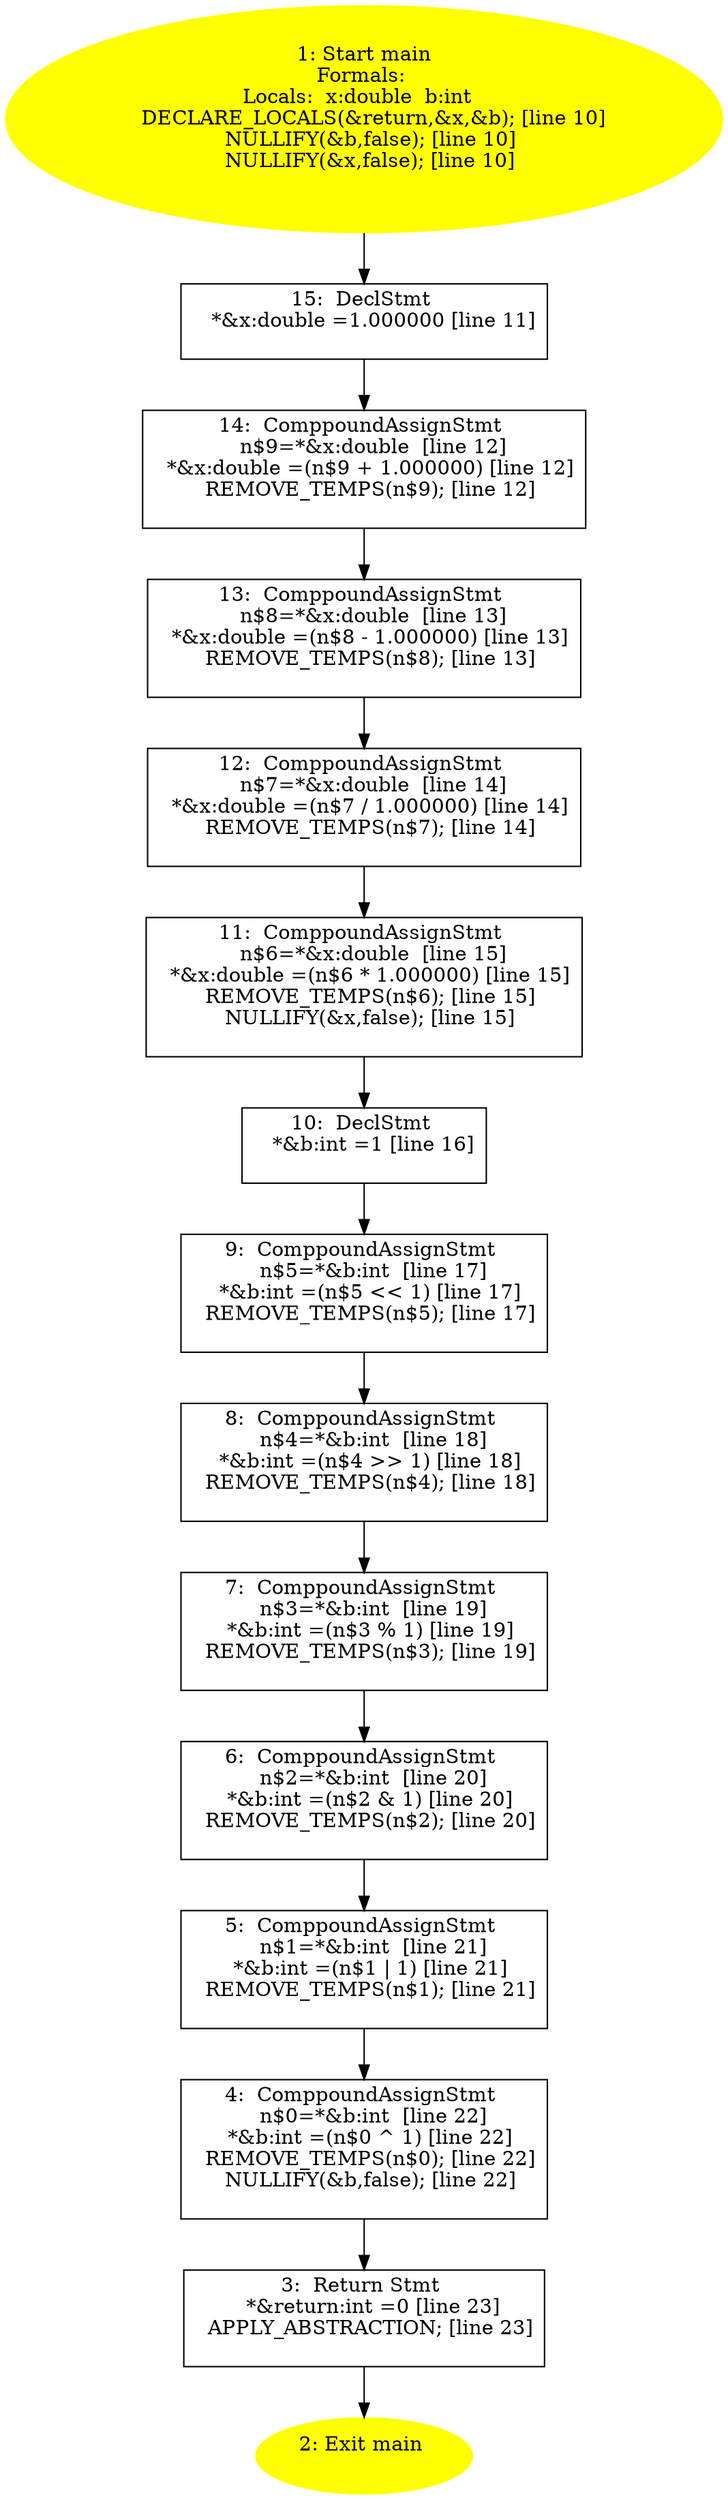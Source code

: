 digraph iCFG {
15 [label="15:  DeclStmt \n   *&x:double =1.000000 [line 11]\n " shape="box"]
	

	 15 -> 14 ;
14 [label="14:  ComppoundAssignStmt \n   n$9=*&x:double  [line 12]\n  *&x:double =(n$9 + 1.000000) [line 12]\n  REMOVE_TEMPS(n$9); [line 12]\n " shape="box"]
	

	 14 -> 13 ;
13 [label="13:  ComppoundAssignStmt \n   n$8=*&x:double  [line 13]\n  *&x:double =(n$8 - 1.000000) [line 13]\n  REMOVE_TEMPS(n$8); [line 13]\n " shape="box"]
	

	 13 -> 12 ;
12 [label="12:  ComppoundAssignStmt \n   n$7=*&x:double  [line 14]\n  *&x:double =(n$7 / 1.000000) [line 14]\n  REMOVE_TEMPS(n$7); [line 14]\n " shape="box"]
	

	 12 -> 11 ;
11 [label="11:  ComppoundAssignStmt \n   n$6=*&x:double  [line 15]\n  *&x:double =(n$6 * 1.000000) [line 15]\n  REMOVE_TEMPS(n$6); [line 15]\n  NULLIFY(&x,false); [line 15]\n " shape="box"]
	

	 11 -> 10 ;
10 [label="10:  DeclStmt \n   *&b:int =1 [line 16]\n " shape="box"]
	

	 10 -> 9 ;
9 [label="9:  ComppoundAssignStmt \n   n$5=*&b:int  [line 17]\n  *&b:int =(n$5 << 1) [line 17]\n  REMOVE_TEMPS(n$5); [line 17]\n " shape="box"]
	

	 9 -> 8 ;
8 [label="8:  ComppoundAssignStmt \n   n$4=*&b:int  [line 18]\n  *&b:int =(n$4 >> 1) [line 18]\n  REMOVE_TEMPS(n$4); [line 18]\n " shape="box"]
	

	 8 -> 7 ;
7 [label="7:  ComppoundAssignStmt \n   n$3=*&b:int  [line 19]\n  *&b:int =(n$3 % 1) [line 19]\n  REMOVE_TEMPS(n$3); [line 19]\n " shape="box"]
	

	 7 -> 6 ;
6 [label="6:  ComppoundAssignStmt \n   n$2=*&b:int  [line 20]\n  *&b:int =(n$2 & 1) [line 20]\n  REMOVE_TEMPS(n$2); [line 20]\n " shape="box"]
	

	 6 -> 5 ;
5 [label="5:  ComppoundAssignStmt \n   n$1=*&b:int  [line 21]\n  *&b:int =(n$1 | 1) [line 21]\n  REMOVE_TEMPS(n$1); [line 21]\n " shape="box"]
	

	 5 -> 4 ;
4 [label="4:  ComppoundAssignStmt \n   n$0=*&b:int  [line 22]\n  *&b:int =(n$0 ^ 1) [line 22]\n  REMOVE_TEMPS(n$0); [line 22]\n  NULLIFY(&b,false); [line 22]\n " shape="box"]
	

	 4 -> 3 ;
3 [label="3:  Return Stmt \n   *&return:int =0 [line 23]\n  APPLY_ABSTRACTION; [line 23]\n " shape="box"]
	

	 3 -> 2 ;
2 [label="2: Exit main \n  " color=yellow style=filled]
	

1 [label="1: Start main\nFormals: \nLocals:  x:double  b:int  \n   DECLARE_LOCALS(&return,&x,&b); [line 10]\n  NULLIFY(&b,false); [line 10]\n  NULLIFY(&x,false); [line 10]\n " color=yellow style=filled]
	

	 1 -> 15 ;
}
